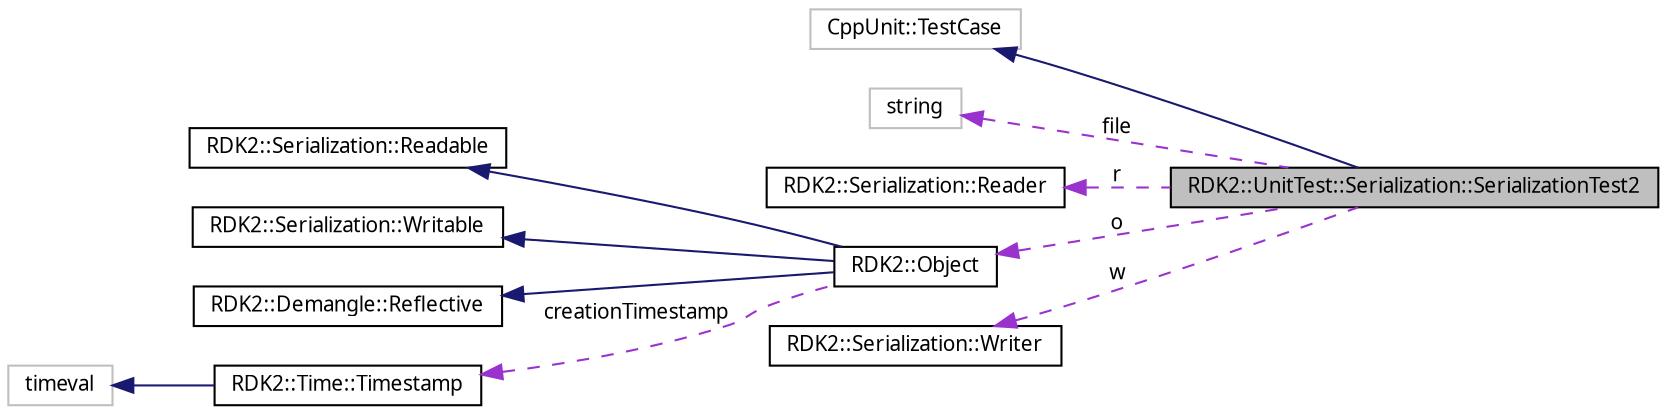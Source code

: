 digraph G
{
  edge [fontname="FreeSans.ttf",fontsize=10,labelfontname="FreeSans.ttf",labelfontsize=10];
  node [fontname="FreeSans.ttf",fontsize=10,shape=record];
  rankdir=LR;
  Node1 [label="RDK2::UnitTest::Serialization::SerializationTest2",height=0.2,width=0.4,color="black", fillcolor="grey75", style="filled" fontcolor="black"];
  Node2 -> Node1 [dir=back,color="midnightblue",fontsize=10,style="solid",fontname="FreeSans.ttf"];
  Node2 [label="CppUnit::TestCase",height=0.2,width=0.4,color="grey75", fillcolor="white", style="filled"];
  Node3 -> Node1 [dir=back,color="darkorchid3",fontsize=10,style="dashed",label="file",fontname="FreeSans.ttf"];
  Node3 [label="string",height=0.2,width=0.4,color="grey75", fillcolor="white", style="filled"];
  Node4 -> Node1 [dir=back,color="darkorchid3",fontsize=10,style="dashed",label="r",fontname="FreeSans.ttf"];
  Node4 [label="RDK2::Serialization::Reader",height=0.2,width=0.4,color="black", fillcolor="white", style="filled",URL="$class_r_d_k2_1_1_serialization_1_1_reader.html"];
  Node5 -> Node1 [dir=back,color="darkorchid3",fontsize=10,style="dashed",label="o",fontname="FreeSans.ttf"];
  Node5 [label="RDK2::Object",height=0.2,width=0.4,color="black", fillcolor="white", style="filled",URL="$class_r_d_k2_1_1_object.html"];
  Node6 -> Node5 [dir=back,color="midnightblue",fontsize=10,style="solid",fontname="FreeSans.ttf"];
  Node6 [label="RDK2::Serialization::Readable",height=0.2,width=0.4,color="black", fillcolor="white", style="filled",URL="$class_r_d_k2_1_1_serialization_1_1_readable.html",tooltip="A Readable object is one that implements a deserialization procedure."];
  Node7 -> Node5 [dir=back,color="midnightblue",fontsize=10,style="solid",fontname="FreeSans.ttf"];
  Node7 [label="RDK2::Serialization::Writable",height=0.2,width=0.4,color="black", fillcolor="white", style="filled",URL="$class_r_d_k2_1_1_serialization_1_1_writable.html"];
  Node8 -> Node5 [dir=back,color="midnightblue",fontsize=10,style="solid",fontname="FreeSans.ttf"];
  Node8 [label="RDK2::Demangle::Reflective",height=0.2,width=0.4,color="black", fillcolor="white", style="filled",URL="$struct_r_d_k2_1_1_demangle_1_1_reflective.html"];
  Node9 -> Node5 [dir=back,color="darkorchid3",fontsize=10,style="dashed",label="creationTimestamp",fontname="FreeSans.ttf"];
  Node9 [label="RDK2::Time::Timestamp",height=0.2,width=0.4,color="black", fillcolor="white", style="filled",URL="$struct_r_d_k2_1_1_time_1_1_timestamp.html"];
  Node10 -> Node9 [dir=back,color="midnightblue",fontsize=10,style="solid",fontname="FreeSans.ttf"];
  Node10 [label="timeval",height=0.2,width=0.4,color="grey75", fillcolor="white", style="filled"];
  Node11 -> Node1 [dir=back,color="darkorchid3",fontsize=10,style="dashed",label="w",fontname="FreeSans.ttf"];
  Node11 [label="RDK2::Serialization::Writer",height=0.2,width=0.4,color="black", fillcolor="white", style="filled",URL="$class_r_d_k2_1_1_serialization_1_1_writer.html"];
}
